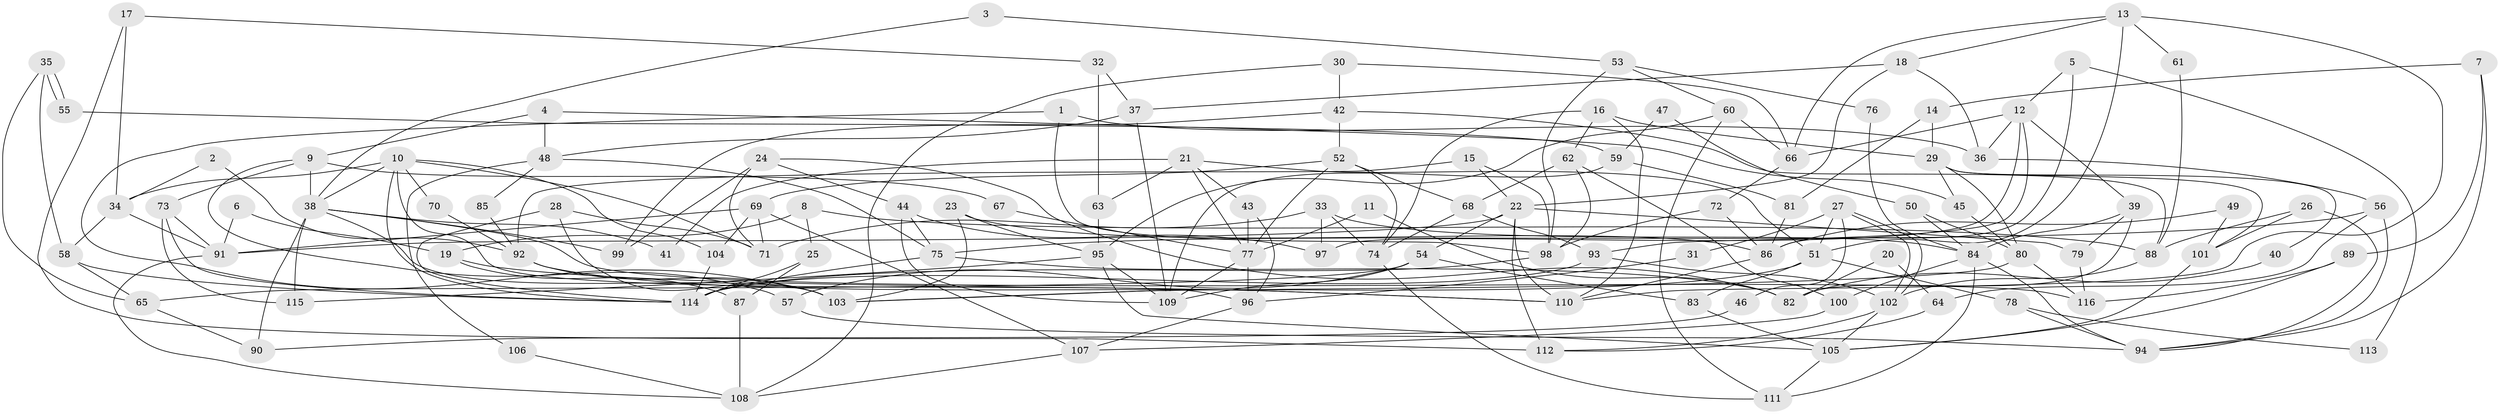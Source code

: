 // coarse degree distribution, {5: 0.1506849315068493, 2: 0.1095890410958904, 3: 0.1917808219178082, 4: 0.1780821917808219, 10: 0.0547945205479452, 6: 0.1232876712328767, 9: 0.0273972602739726, 7: 0.0821917808219178, 8: 0.0684931506849315, 13: 0.0136986301369863}
// Generated by graph-tools (version 1.1) at 2025/52/02/27/25 19:52:08]
// undirected, 116 vertices, 232 edges
graph export_dot {
graph [start="1"]
  node [color=gray90,style=filled];
  1;
  2;
  3;
  4;
  5;
  6;
  7;
  8;
  9;
  10;
  11;
  12;
  13;
  14;
  15;
  16;
  17;
  18;
  19;
  20;
  21;
  22;
  23;
  24;
  25;
  26;
  27;
  28;
  29;
  30;
  31;
  32;
  33;
  34;
  35;
  36;
  37;
  38;
  39;
  40;
  41;
  42;
  43;
  44;
  45;
  46;
  47;
  48;
  49;
  50;
  51;
  52;
  53;
  54;
  55;
  56;
  57;
  58;
  59;
  60;
  61;
  62;
  63;
  64;
  65;
  66;
  67;
  68;
  69;
  70;
  71;
  72;
  73;
  74;
  75;
  76;
  77;
  78;
  79;
  80;
  81;
  82;
  83;
  84;
  85;
  86;
  87;
  88;
  89;
  90;
  91;
  92;
  93;
  94;
  95;
  96;
  97;
  98;
  99;
  100;
  101;
  102;
  103;
  104;
  105;
  106;
  107;
  108;
  109;
  110;
  111;
  112;
  113;
  114;
  115;
  116;
  1 -- 98;
  1 -- 103;
  1 -- 36;
  2 -- 92;
  2 -- 34;
  3 -- 38;
  3 -- 53;
  4 -- 45;
  4 -- 9;
  4 -- 48;
  5 -- 12;
  5 -- 86;
  5 -- 113;
  6 -- 19;
  6 -- 91;
  7 -- 89;
  7 -- 94;
  7 -- 14;
  8 -- 25;
  8 -- 88;
  8 -- 19;
  9 -- 38;
  9 -- 73;
  9 -- 57;
  9 -- 67;
  10 -- 114;
  10 -- 38;
  10 -- 34;
  10 -- 70;
  10 -- 71;
  10 -- 96;
  10 -- 104;
  11 -- 82;
  11 -- 77;
  12 -- 93;
  12 -- 66;
  12 -- 36;
  12 -- 39;
  12 -- 97;
  13 -- 51;
  13 -- 110;
  13 -- 18;
  13 -- 61;
  13 -- 66;
  14 -- 29;
  14 -- 81;
  15 -- 98;
  15 -- 22;
  15 -- 92;
  16 -- 74;
  16 -- 62;
  16 -- 29;
  16 -- 110;
  17 -- 32;
  17 -- 34;
  17 -- 112;
  18 -- 36;
  18 -- 22;
  18 -- 37;
  19 -- 110;
  19 -- 87;
  20 -- 82;
  20 -- 64;
  21 -- 77;
  21 -- 51;
  21 -- 41;
  21 -- 43;
  21 -- 63;
  22 -- 54;
  22 -- 79;
  22 -- 91;
  22 -- 110;
  22 -- 112;
  23 -- 103;
  23 -- 95;
  23 -- 86;
  24 -- 99;
  24 -- 71;
  24 -- 44;
  24 -- 82;
  25 -- 87;
  25 -- 114;
  26 -- 88;
  26 -- 94;
  26 -- 101;
  27 -- 102;
  27 -- 102;
  27 -- 51;
  27 -- 31;
  27 -- 46;
  28 -- 71;
  28 -- 114;
  28 -- 103;
  29 -- 101;
  29 -- 40;
  29 -- 45;
  29 -- 80;
  30 -- 108;
  30 -- 66;
  30 -- 42;
  31 -- 96;
  32 -- 63;
  32 -- 37;
  33 -- 97;
  33 -- 74;
  33 -- 71;
  33 -- 84;
  34 -- 91;
  34 -- 58;
  35 -- 58;
  35 -- 55;
  35 -- 55;
  35 -- 65;
  36 -- 56;
  37 -- 48;
  37 -- 109;
  38 -- 116;
  38 -- 103;
  38 -- 41;
  38 -- 90;
  38 -- 99;
  38 -- 115;
  39 -- 82;
  39 -- 79;
  39 -- 84;
  40 -- 82;
  42 -- 52;
  42 -- 88;
  42 -- 99;
  43 -- 77;
  43 -- 96;
  44 -- 109;
  44 -- 75;
  44 -- 97;
  45 -- 80;
  46 -- 90;
  47 -- 59;
  47 -- 50;
  48 -- 75;
  48 -- 85;
  48 -- 106;
  49 -- 86;
  49 -- 101;
  50 -- 84;
  50 -- 80;
  51 -- 83;
  51 -- 103;
  51 -- 78;
  52 -- 69;
  52 -- 77;
  52 -- 68;
  52 -- 74;
  53 -- 60;
  53 -- 98;
  53 -- 76;
  54 -- 57;
  54 -- 109;
  54 -- 65;
  54 -- 83;
  55 -- 59;
  56 -- 75;
  56 -- 64;
  56 -- 94;
  57 -- 94;
  58 -- 65;
  58 -- 114;
  59 -- 81;
  59 -- 109;
  60 -- 95;
  60 -- 111;
  60 -- 66;
  61 -- 88;
  62 -- 100;
  62 -- 68;
  62 -- 98;
  63 -- 95;
  64 -- 112;
  65 -- 90;
  66 -- 72;
  67 -- 77;
  68 -- 93;
  68 -- 74;
  69 -- 71;
  69 -- 104;
  69 -- 91;
  69 -- 107;
  70 -- 92;
  72 -- 86;
  72 -- 98;
  73 -- 114;
  73 -- 91;
  73 -- 115;
  74 -- 111;
  75 -- 114;
  75 -- 82;
  76 -- 84;
  77 -- 96;
  77 -- 109;
  78 -- 94;
  78 -- 113;
  79 -- 116;
  80 -- 103;
  80 -- 116;
  81 -- 86;
  83 -- 105;
  84 -- 94;
  84 -- 100;
  84 -- 111;
  85 -- 92;
  86 -- 110;
  87 -- 108;
  88 -- 102;
  89 -- 105;
  89 -- 116;
  91 -- 108;
  92 -- 110;
  92 -- 103;
  93 -- 114;
  93 -- 102;
  95 -- 105;
  95 -- 115;
  95 -- 109;
  96 -- 107;
  98 -- 114;
  100 -- 107;
  101 -- 105;
  102 -- 112;
  102 -- 105;
  104 -- 114;
  105 -- 111;
  106 -- 108;
  107 -- 108;
}
